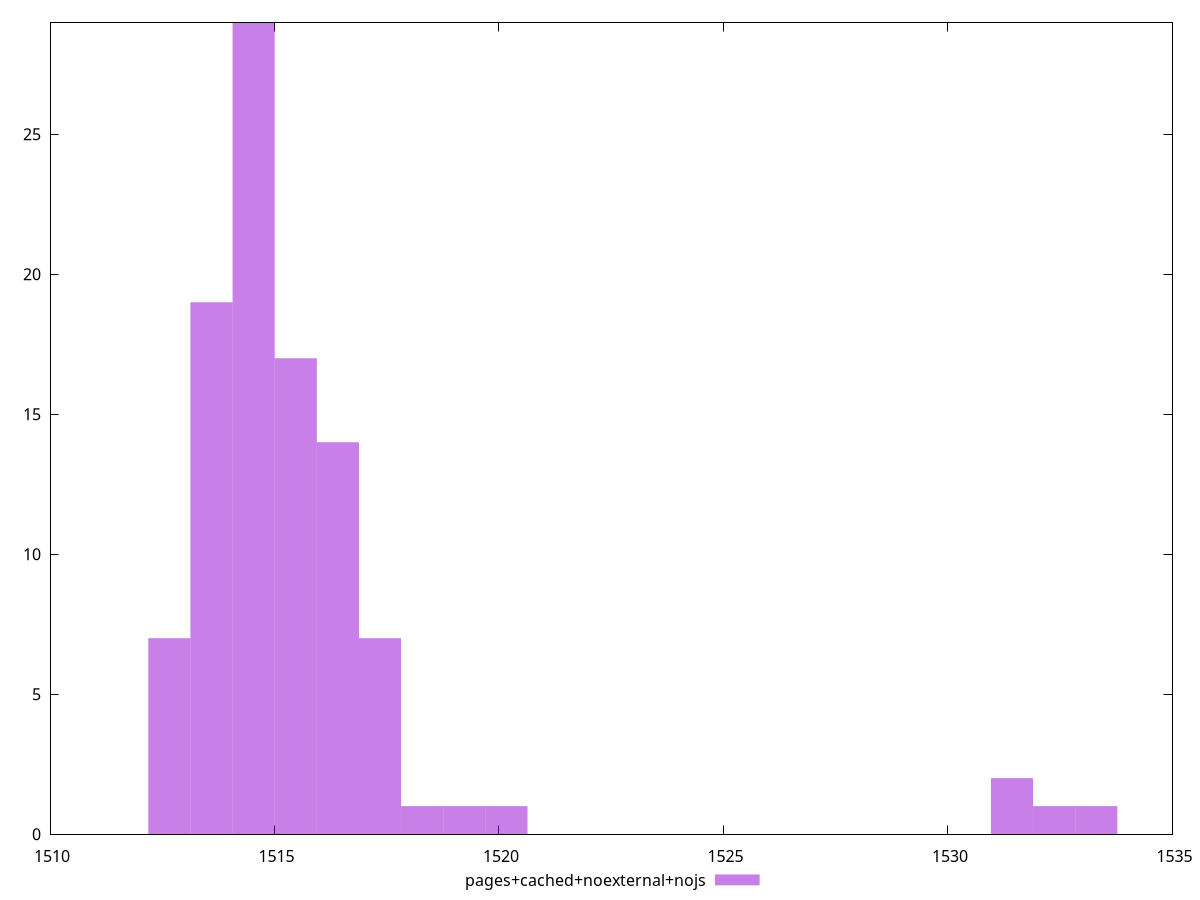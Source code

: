 $_pagesCachedNoexternalNojs <<EOF
1515.4737334189576 17
1519.2272287339272 1
1514.5353595902152 29
1512.6586119327305 7
1517.3504810764423 7
1518.2888549051847 1
1516.4121072477 14
1513.5969857614728 19
1532.3644623363207 1
1531.4260885075782 2
1533.302836165063 1
1520.1656025626696 1
EOF
set key outside below
set terminal pngcairo
set output "report_00006_2020-11-02T20-21-41.718Z/first-cpu-idle/pages+cached+noexternal+nojs//raw_hist.png"
set yrange [0:29]
set boxwidth 0.9383738287423886
set style fill transparent solid 0.5 noborder
plot $_pagesCachedNoexternalNojs title "pages+cached+noexternal+nojs" with boxes ,
